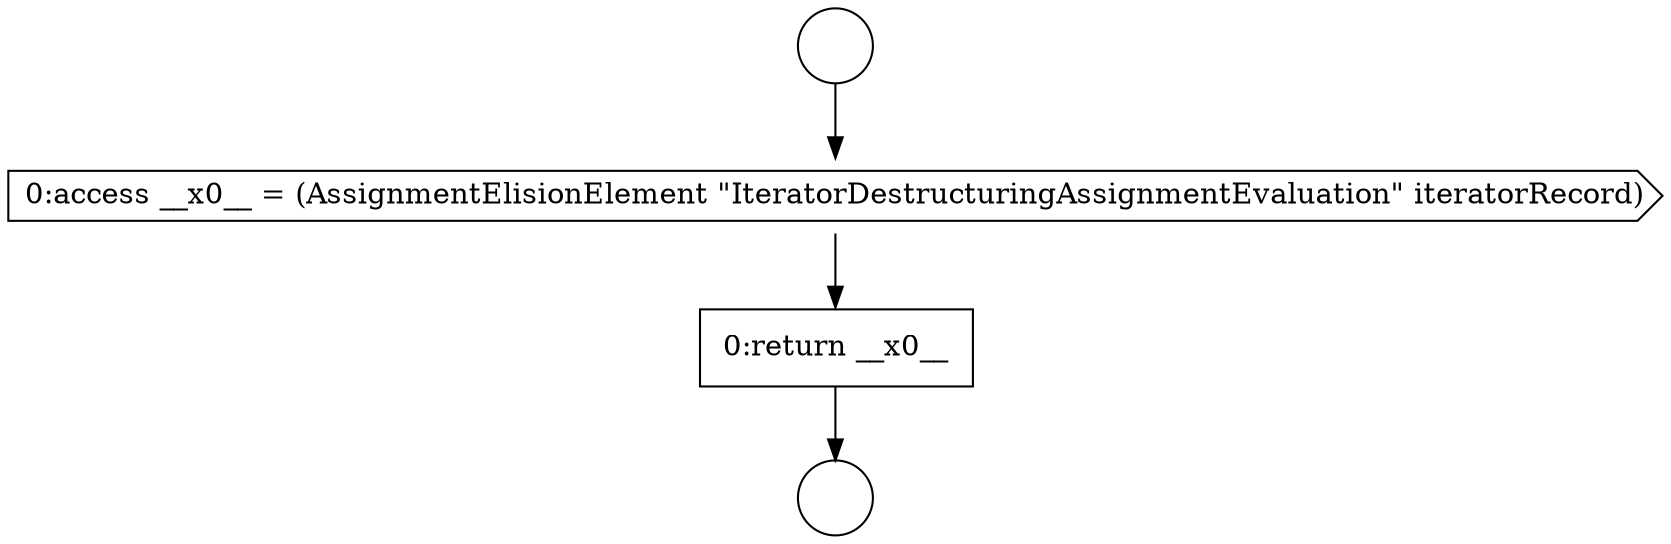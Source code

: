digraph {
  node4959 [shape=circle label=" " color="black" fillcolor="white" style=filled]
  node4961 [shape=cds, label=<<font color="black">0:access __x0__ = (AssignmentElisionElement &quot;IteratorDestructuringAssignmentEvaluation&quot; iteratorRecord)</font>> color="black" fillcolor="white" style=filled]
  node4962 [shape=none, margin=0, label=<<font color="black">
    <table border="0" cellborder="1" cellspacing="0" cellpadding="10">
      <tr><td align="left">0:return __x0__</td></tr>
    </table>
  </font>> color="black" fillcolor="white" style=filled]
  node4960 [shape=circle label=" " color="black" fillcolor="white" style=filled]
  node4959 -> node4961 [ color="black"]
  node4961 -> node4962 [ color="black"]
  node4962 -> node4960 [ color="black"]
}
